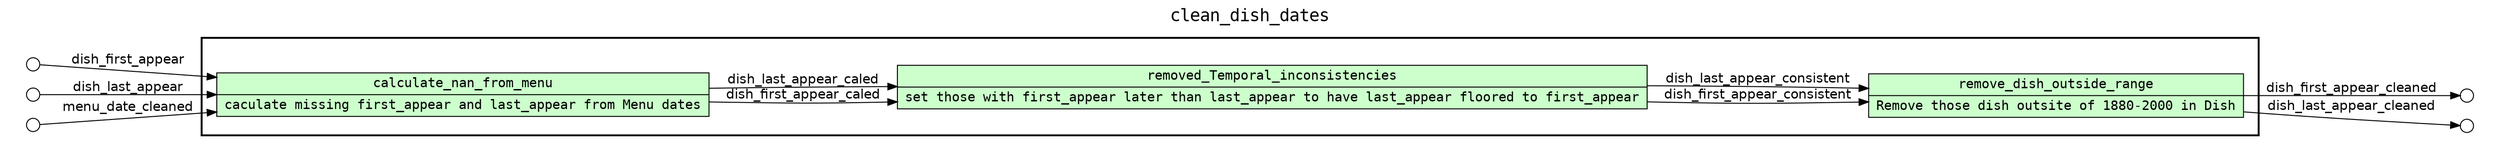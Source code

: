 digraph Workflow {
rankdir=LR
fontname=Courier; fontsize=18; labelloc=t
label=clean_dish_dates
subgraph cluster_workflow_box_outer { label=""; color=black; penwidth=2
subgraph cluster_workflow_box_inner { label=""; color=white
node[shape=box style=filled fillcolor="#CCFFCC" peripheries=1 fontname=Courier]
calculate_nan_from_menu [shape=record rankdir=LR label="{{<f0> calculate_nan_from_menu |<f1> caculate missing first_appear and last_appear from Menu dates}}"];
removed_Temporal_inconsistencies [shape=record rankdir=LR label="{{<f0> removed_Temporal_inconsistencies |<f1> set those with first_appear later than last_appear to have last_appear floored to first_appear}}"];
remove_dish_outside_range [shape=record rankdir=LR label="{{<f0> remove_dish_outside_range |<f1> Remove those dish outsite of 1880-2000 in Dish}}"];
edge[fontname=Helvetica]
calculate_nan_from_menu -> removed_Temporal_inconsistencies [label=dish_first_appear_caled]
calculate_nan_from_menu -> removed_Temporal_inconsistencies [label=dish_last_appear_caled]
removed_Temporal_inconsistencies -> remove_dish_outside_range [label=dish_first_appear_consistent]
removed_Temporal_inconsistencies -> remove_dish_outside_range [label=dish_last_appear_consistent]
}}
subgraph cluster_input_ports_group_outer { label=""; color=white
subgraph cluster_input_ports_group_inner { label=""; color=white
node[shape=circle style=filled fillcolor="#FFFFFF" peripheries=1 fontname=Courier width=0.2]
dish_first_appear_input_port [label=""]
dish_last_appear_input_port [label=""]
menu_date_cleaned_input_port [label=""]
}}
subgraph cluster_output_ports_group_outer { label=""; color=white
subgraph cluster_output_ports_group_inner { label=""; color=white
node[shape=circle style=filled fillcolor="#FFFFFF" peripheries=1 fontname=Courier width=0.2]
dish_first_appear_cleaned_output_port [label=""]
dish_last_appear_cleaned_output_port [label=""]
}}
edge[fontname=Helvetica]
dish_first_appear_input_port -> calculate_nan_from_menu [label=dish_first_appear]
dish_last_appear_input_port -> calculate_nan_from_menu [label=dish_last_appear]
menu_date_cleaned_input_port -> calculate_nan_from_menu [label=menu_date_cleaned]
edge[fontname=Helvetica]
remove_dish_outside_range -> dish_first_appear_cleaned_output_port [label=dish_first_appear_cleaned]
remove_dish_outside_range -> dish_last_appear_cleaned_output_port [label=dish_last_appear_cleaned]
}
